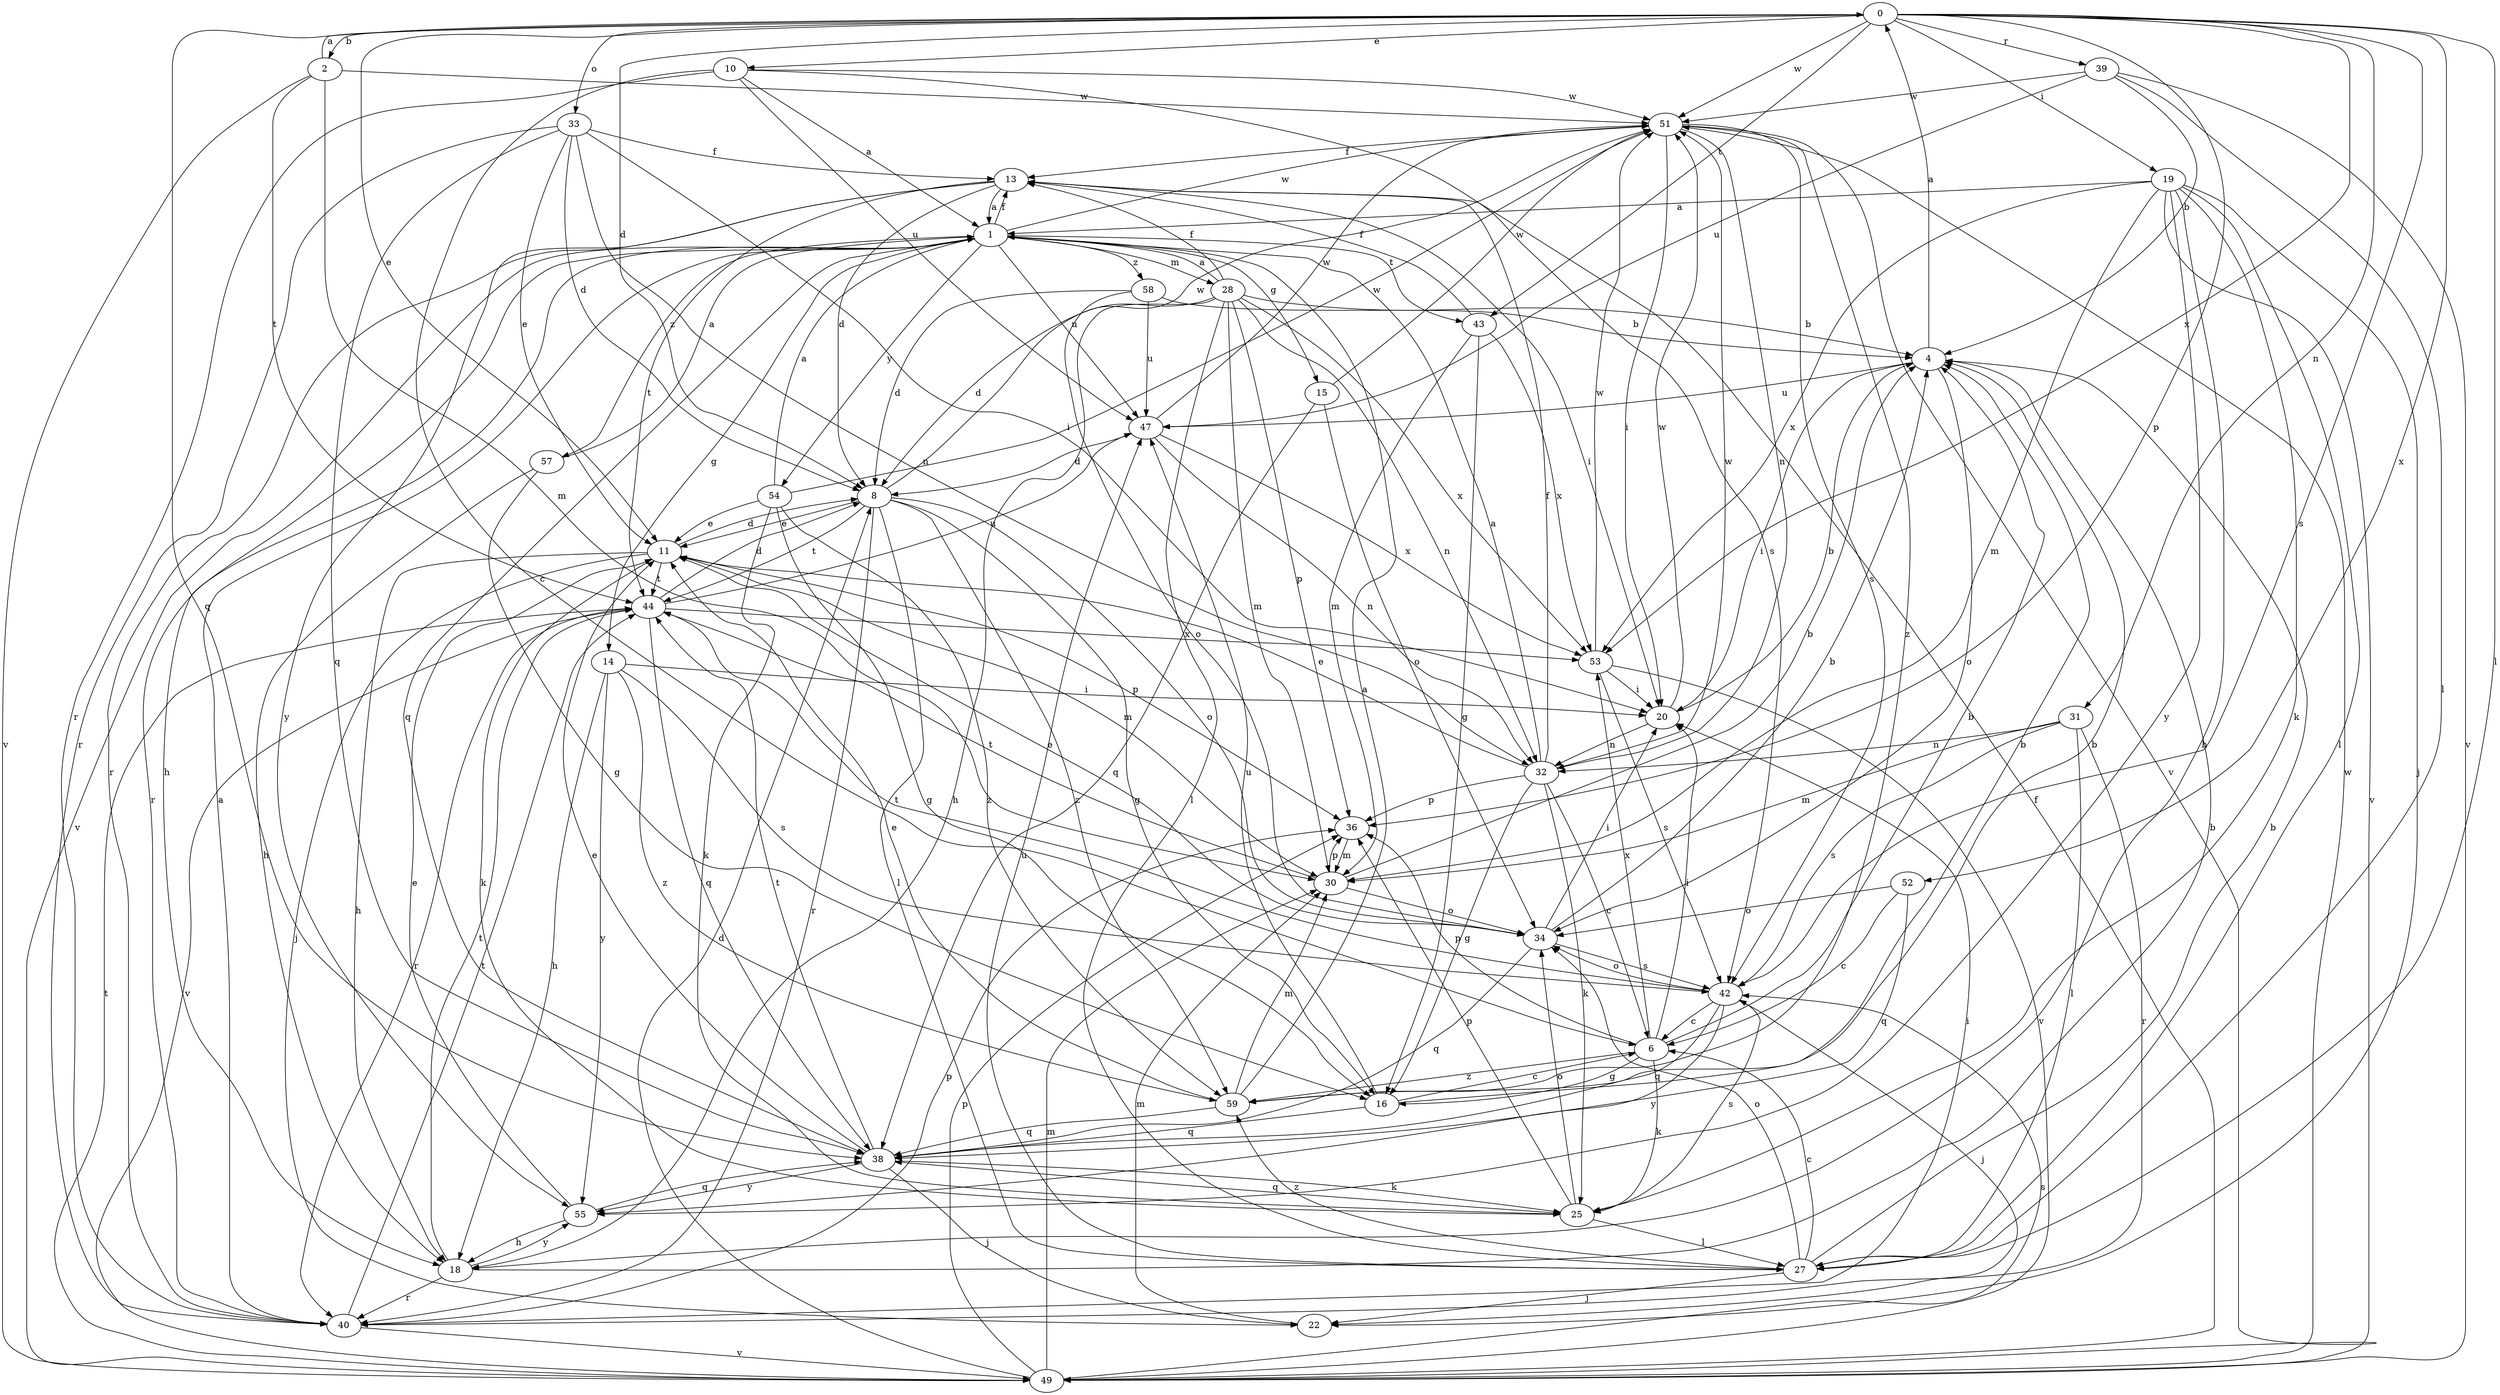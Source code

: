 strict digraph  {
0;
1;
2;
4;
6;
8;
10;
11;
13;
14;
15;
16;
18;
19;
20;
22;
25;
27;
28;
30;
31;
32;
33;
34;
36;
38;
39;
40;
42;
43;
44;
47;
49;
51;
52;
53;
54;
55;
57;
58;
59;
0 -> 2  [label=b];
0 -> 8  [label=d];
0 -> 10  [label=e];
0 -> 11  [label=e];
0 -> 19  [label=i];
0 -> 27  [label=l];
0 -> 31  [label=n];
0 -> 33  [label=o];
0 -> 36  [label=p];
0 -> 38  [label=q];
0 -> 39  [label=r];
0 -> 42  [label=s];
0 -> 43  [label=t];
0 -> 51  [label=w];
0 -> 52  [label=x];
0 -> 53  [label=x];
1 -> 13  [label=f];
1 -> 14  [label=g];
1 -> 15  [label=g];
1 -> 18  [label=h];
1 -> 28  [label=m];
1 -> 38  [label=q];
1 -> 40  [label=r];
1 -> 43  [label=t];
1 -> 47  [label=u];
1 -> 49  [label=v];
1 -> 51  [label=w];
1 -> 54  [label=y];
1 -> 57  [label=z];
1 -> 58  [label=z];
2 -> 0  [label=a];
2 -> 30  [label=m];
2 -> 44  [label=t];
2 -> 49  [label=v];
2 -> 51  [label=w];
4 -> 0  [label=a];
4 -> 20  [label=i];
4 -> 34  [label=o];
4 -> 47  [label=u];
6 -> 4  [label=b];
6 -> 16  [label=g];
6 -> 20  [label=i];
6 -> 25  [label=k];
6 -> 36  [label=p];
6 -> 53  [label=x];
6 -> 59  [label=z];
8 -> 11  [label=e];
8 -> 16  [label=g];
8 -> 27  [label=l];
8 -> 34  [label=o];
8 -> 40  [label=r];
8 -> 44  [label=t];
8 -> 51  [label=w];
8 -> 59  [label=z];
10 -> 1  [label=a];
10 -> 6  [label=c];
10 -> 40  [label=r];
10 -> 42  [label=s];
10 -> 47  [label=u];
10 -> 51  [label=w];
11 -> 8  [label=d];
11 -> 18  [label=h];
11 -> 22  [label=j];
11 -> 25  [label=k];
11 -> 30  [label=m];
11 -> 36  [label=p];
11 -> 44  [label=t];
13 -> 1  [label=a];
13 -> 8  [label=d];
13 -> 20  [label=i];
13 -> 40  [label=r];
13 -> 44  [label=t];
13 -> 55  [label=y];
14 -> 18  [label=h];
14 -> 20  [label=i];
14 -> 42  [label=s];
14 -> 55  [label=y];
14 -> 59  [label=z];
15 -> 34  [label=o];
15 -> 38  [label=q];
15 -> 51  [label=w];
16 -> 4  [label=b];
16 -> 6  [label=c];
16 -> 38  [label=q];
16 -> 47  [label=u];
18 -> 4  [label=b];
18 -> 40  [label=r];
18 -> 44  [label=t];
18 -> 55  [label=y];
19 -> 1  [label=a];
19 -> 18  [label=h];
19 -> 22  [label=j];
19 -> 25  [label=k];
19 -> 27  [label=l];
19 -> 30  [label=m];
19 -> 49  [label=v];
19 -> 53  [label=x];
19 -> 55  [label=y];
20 -> 4  [label=b];
20 -> 32  [label=n];
20 -> 51  [label=w];
22 -> 30  [label=m];
25 -> 27  [label=l];
25 -> 34  [label=o];
25 -> 36  [label=p];
25 -> 38  [label=q];
25 -> 42  [label=s];
27 -> 4  [label=b];
27 -> 6  [label=c];
27 -> 22  [label=j];
27 -> 34  [label=o];
27 -> 47  [label=u];
27 -> 59  [label=z];
28 -> 1  [label=a];
28 -> 4  [label=b];
28 -> 8  [label=d];
28 -> 13  [label=f];
28 -> 18  [label=h];
28 -> 27  [label=l];
28 -> 30  [label=m];
28 -> 32  [label=n];
28 -> 36  [label=p];
28 -> 53  [label=x];
30 -> 4  [label=b];
30 -> 34  [label=o];
30 -> 36  [label=p];
30 -> 44  [label=t];
31 -> 27  [label=l];
31 -> 30  [label=m];
31 -> 32  [label=n];
31 -> 40  [label=r];
31 -> 42  [label=s];
32 -> 1  [label=a];
32 -> 6  [label=c];
32 -> 11  [label=e];
32 -> 13  [label=f];
32 -> 16  [label=g];
32 -> 25  [label=k];
32 -> 36  [label=p];
32 -> 51  [label=w];
33 -> 8  [label=d];
33 -> 11  [label=e];
33 -> 13  [label=f];
33 -> 20  [label=i];
33 -> 32  [label=n];
33 -> 38  [label=q];
33 -> 40  [label=r];
34 -> 4  [label=b];
34 -> 11  [label=e];
34 -> 20  [label=i];
34 -> 38  [label=q];
34 -> 42  [label=s];
36 -> 30  [label=m];
38 -> 11  [label=e];
38 -> 22  [label=j];
38 -> 25  [label=k];
38 -> 44  [label=t];
38 -> 55  [label=y];
39 -> 4  [label=b];
39 -> 27  [label=l];
39 -> 47  [label=u];
39 -> 49  [label=v];
39 -> 51  [label=w];
40 -> 1  [label=a];
40 -> 20  [label=i];
40 -> 36  [label=p];
40 -> 44  [label=t];
40 -> 49  [label=v];
42 -> 6  [label=c];
42 -> 22  [label=j];
42 -> 34  [label=o];
42 -> 38  [label=q];
42 -> 44  [label=t];
42 -> 55  [label=y];
43 -> 13  [label=f];
43 -> 16  [label=g];
43 -> 30  [label=m];
43 -> 53  [label=x];
44 -> 8  [label=d];
44 -> 38  [label=q];
44 -> 40  [label=r];
44 -> 47  [label=u];
44 -> 49  [label=v];
44 -> 53  [label=x];
47 -> 8  [label=d];
47 -> 32  [label=n];
47 -> 51  [label=w];
47 -> 53  [label=x];
49 -> 8  [label=d];
49 -> 13  [label=f];
49 -> 30  [label=m];
49 -> 36  [label=p];
49 -> 42  [label=s];
49 -> 44  [label=t];
49 -> 51  [label=w];
51 -> 13  [label=f];
51 -> 20  [label=i];
51 -> 32  [label=n];
51 -> 42  [label=s];
51 -> 49  [label=v];
51 -> 59  [label=z];
52 -> 6  [label=c];
52 -> 34  [label=o];
52 -> 38  [label=q];
53 -> 20  [label=i];
53 -> 42  [label=s];
53 -> 49  [label=v];
53 -> 51  [label=w];
54 -> 1  [label=a];
54 -> 11  [label=e];
54 -> 16  [label=g];
54 -> 25  [label=k];
54 -> 51  [label=w];
54 -> 59  [label=z];
55 -> 11  [label=e];
55 -> 18  [label=h];
55 -> 38  [label=q];
57 -> 1  [label=a];
57 -> 16  [label=g];
57 -> 18  [label=h];
58 -> 4  [label=b];
58 -> 8  [label=d];
58 -> 34  [label=o];
58 -> 47  [label=u];
59 -> 1  [label=a];
59 -> 4  [label=b];
59 -> 11  [label=e];
59 -> 30  [label=m];
59 -> 38  [label=q];
}
